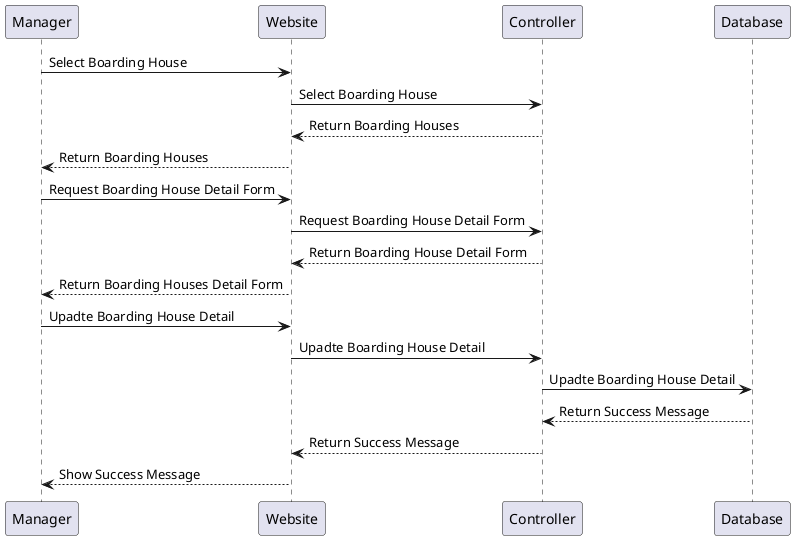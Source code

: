 @startuml
Manager -> Website: Select Boarding House
Website -> Controller: Select Boarding House
Website <-- Controller: Return Boarding Houses
Manager <-- Website: Return Boarding Houses


    Manager -> Website: Request Boarding House Detail Form
    Website -> Controller: Request Boarding House Detail Form
    Website <-- Controller: Return Boarding House Detail Form
    Manager <-- Website: Return Boarding Houses Detail Form

    Manager -> Website: Upadte Boarding House Detail
    Website -> Controller: Upadte Boarding House Detail
    Controller -> Database: Upadte Boarding House Detail
    Controller <-- Database: Return Success Message
    Website <-- Controller: Return Success Message
    Manager <-- Website: Show Success Message

@enduml
